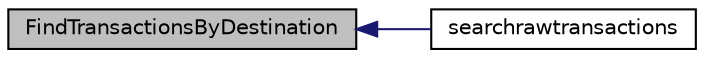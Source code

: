 digraph "FindTransactionsByDestination"
{
  edge [fontname="Helvetica",fontsize="10",labelfontname="Helvetica",labelfontsize="10"];
  node [fontname="Helvetica",fontsize="10",shape=record];
  rankdir="LR";
  Node711 [label="FindTransactionsByDestination",height=0.2,width=0.4,color="black", fillcolor="grey75", style="filled", fontcolor="black"];
  Node711 -> Node712 [dir="back",color="midnightblue",fontsize="10",style="solid",fontname="Helvetica"];
  Node712 [label="searchrawtransactions",height=0.2,width=0.4,color="black", fillcolor="white", style="filled",URL="$dc/da8/rpcrawtransaction_8cpp.html#ae119520f4c7a75fcaf31fbfaf8dff482"];
}
